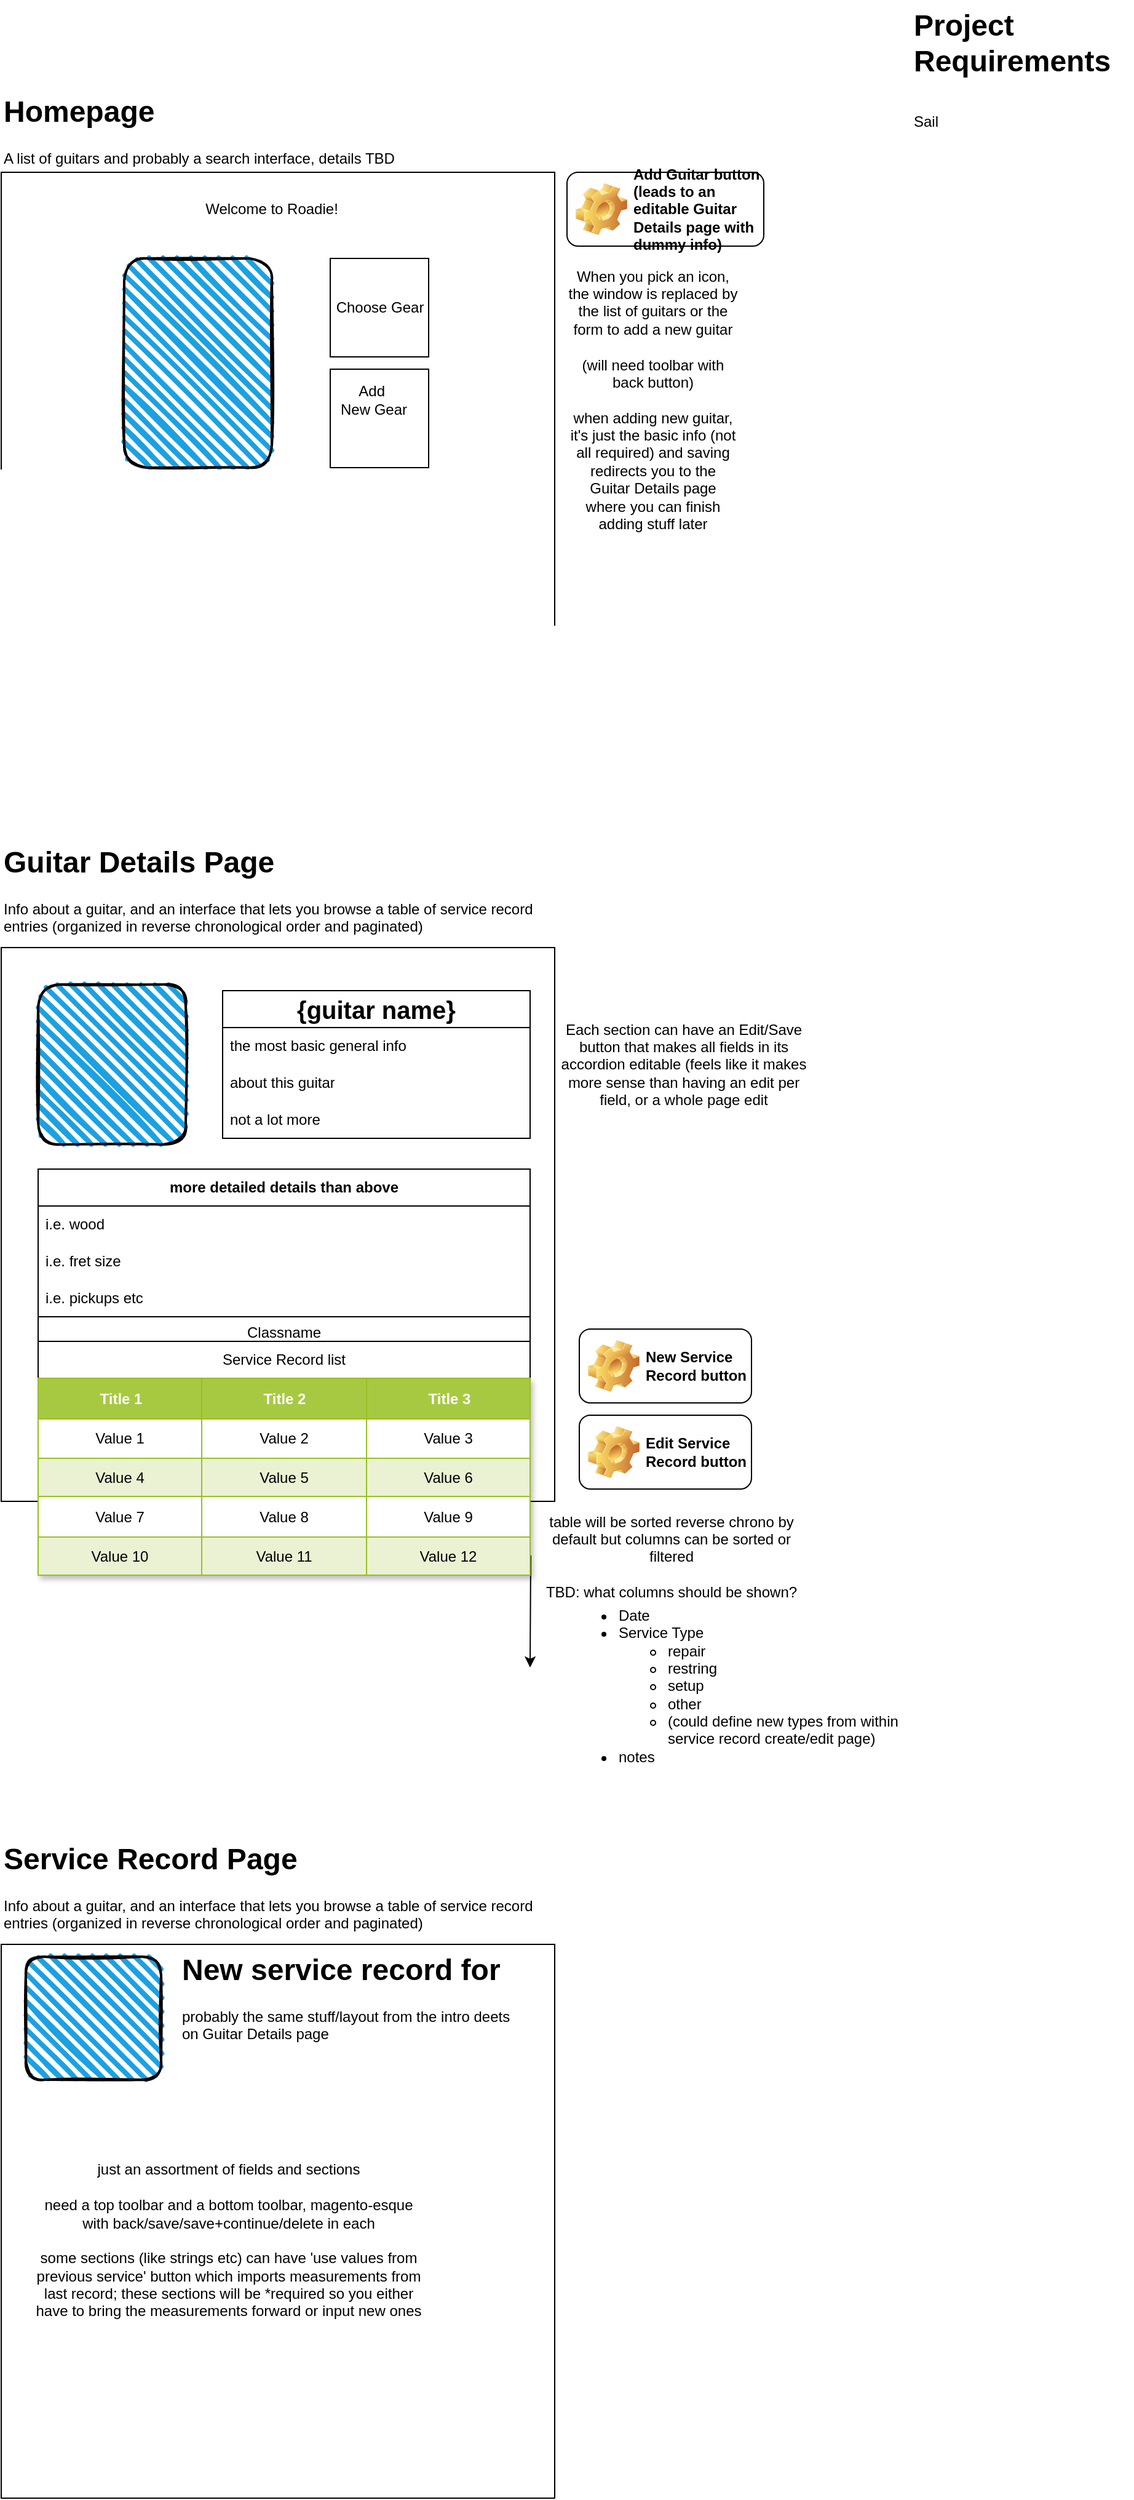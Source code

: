 <mxfile version="24.7.6">
  <diagram name="Page-1" id="5f0bae14-7c28-e335-631c-24af17079c00">
    <mxGraphModel dx="1194" dy="731" grid="1" gridSize="10" guides="1" tooltips="1" connect="1" arrows="1" fold="1" page="1" pageScale="1" pageWidth="1100" pageHeight="850" background="none" math="0" shadow="0">
      <root>
        <mxCell id="0" />
        <mxCell id="1" parent="0" />
        <mxCell id="gQ4Etl3tVQtRYQXz0Avo-1" value="" style="whiteSpace=wrap;html=1;aspect=fixed;" parent="1" vertex="1">
          <mxGeometry x="110" y="160" width="450" height="450" as="geometry" />
        </mxCell>
        <mxCell id="u3JKEnPX9Y0W6q0teMN9-4" value="" style="whiteSpace=wrap;html=1;aspect=fixed;" vertex="1" parent="1">
          <mxGeometry x="377.5" y="230" width="80" height="80" as="geometry" />
        </mxCell>
        <mxCell id="gQ4Etl3tVQtRYQXz0Avo-4" value="&lt;h1 style=&quot;margin-top: 0px;&quot;&gt;Homepage&lt;/h1&gt;&lt;p&gt;A list of guitars and probably a search interface, details TBD&lt;/p&gt;" style="text;html=1;whiteSpace=wrap;overflow=hidden;rounded=0;" parent="1" vertex="1">
          <mxGeometry x="110" y="90" width="450" height="120" as="geometry" />
        </mxCell>
        <mxCell id="gQ4Etl3tVQtRYQXz0Avo-5" value="" style="whiteSpace=wrap;html=1;aspect=fixed;" parent="1" vertex="1">
          <mxGeometry x="110" y="790" width="450" height="450" as="geometry" />
        </mxCell>
        <mxCell id="gQ4Etl3tVQtRYQXz0Avo-6" value="&lt;h1 style=&quot;margin-top: 0px;&quot;&gt;Guitar Details Page&lt;/h1&gt;&lt;p&gt;Info about a guitar, and an interface that lets you browse a table of service record entries (organized in reverse chronological order and paginated)&lt;/p&gt;" style="text;html=1;whiteSpace=wrap;overflow=hidden;rounded=0;" parent="1" vertex="1">
          <mxGeometry x="110" y="700" width="450" height="90" as="geometry" />
        </mxCell>
        <mxCell id="gQ4Etl3tVQtRYQXz0Avo-7" value="" style="rounded=1;whiteSpace=wrap;html=1;strokeWidth=2;fillWeight=4;hachureGap=8;hachureAngle=45;fillColor=#1ba1e2;sketch=1;" parent="1" vertex="1">
          <mxGeometry x="140" y="820" width="120" height="130" as="geometry" />
        </mxCell>
        <mxCell id="gQ4Etl3tVQtRYQXz0Avo-8" value="&lt;b&gt;&lt;font style=&quot;font-size: 20px;&quot;&gt;{guitar name}&lt;/font&gt;&lt;/b&gt;" style="swimlane;fontStyle=0;childLayout=stackLayout;horizontal=1;startSize=30;horizontalStack=0;resizeParent=1;resizeParentMax=0;resizeLast=0;collapsible=1;marginBottom=0;whiteSpace=wrap;html=1;" parent="1" vertex="1">
          <mxGeometry x="290" y="825" width="250" height="120" as="geometry" />
        </mxCell>
        <mxCell id="gQ4Etl3tVQtRYQXz0Avo-9" value="the most basic general info" style="text;strokeColor=none;fillColor=none;align=left;verticalAlign=middle;spacingLeft=4;spacingRight=4;overflow=hidden;points=[[0,0.5],[1,0.5]];portConstraint=eastwest;rotatable=0;whiteSpace=wrap;html=1;" parent="gQ4Etl3tVQtRYQXz0Avo-8" vertex="1">
          <mxGeometry y="30" width="250" height="30" as="geometry" />
        </mxCell>
        <mxCell id="gQ4Etl3tVQtRYQXz0Avo-10" value="about this guitar" style="text;strokeColor=none;fillColor=none;align=left;verticalAlign=middle;spacingLeft=4;spacingRight=4;overflow=hidden;points=[[0,0.5],[1,0.5]];portConstraint=eastwest;rotatable=0;whiteSpace=wrap;html=1;" parent="gQ4Etl3tVQtRYQXz0Avo-8" vertex="1">
          <mxGeometry y="60" width="250" height="30" as="geometry" />
        </mxCell>
        <mxCell id="gQ4Etl3tVQtRYQXz0Avo-11" value="not a lot more" style="text;strokeColor=none;fillColor=none;align=left;verticalAlign=middle;spacingLeft=4;spacingRight=4;overflow=hidden;points=[[0,0.5],[1,0.5]];portConstraint=eastwest;rotatable=0;whiteSpace=wrap;html=1;" parent="gQ4Etl3tVQtRYQXz0Avo-8" vertex="1">
          <mxGeometry y="90" width="250" height="30" as="geometry" />
        </mxCell>
        <mxCell id="gQ4Etl3tVQtRYQXz0Avo-20" value="" style="edgeStyle=orthogonalEdgeStyle;rounded=0;orthogonalLoop=1;jettySize=auto;html=1;" parent="1" source="gQ4Etl3tVQtRYQXz0Avo-12" edge="1">
          <mxGeometry relative="1" as="geometry">
            <mxPoint x="540" y="1375" as="targetPoint" />
          </mxGeometry>
        </mxCell>
        <mxCell id="gQ4Etl3tVQtRYQXz0Avo-12" value="&lt;b&gt;more detailed details than above&lt;/b&gt;" style="swimlane;fontStyle=0;childLayout=stackLayout;horizontal=1;startSize=30;horizontalStack=0;resizeParent=1;resizeParentMax=0;resizeLast=0;collapsible=1;marginBottom=0;whiteSpace=wrap;html=1;" parent="1" vertex="1">
          <mxGeometry x="140" y="970" width="400" height="224" as="geometry" />
        </mxCell>
        <mxCell id="gQ4Etl3tVQtRYQXz0Avo-13" value="i.e. wood&amp;nbsp;" style="text;strokeColor=none;fillColor=none;align=left;verticalAlign=middle;spacingLeft=4;spacingRight=4;overflow=hidden;points=[[0,0.5],[1,0.5]];portConstraint=eastwest;rotatable=0;whiteSpace=wrap;html=1;" parent="gQ4Etl3tVQtRYQXz0Avo-12" vertex="1">
          <mxGeometry y="30" width="400" height="30" as="geometry" />
        </mxCell>
        <mxCell id="gQ4Etl3tVQtRYQXz0Avo-14" value="i.e. fret size" style="text;strokeColor=none;fillColor=none;align=left;verticalAlign=middle;spacingLeft=4;spacingRight=4;overflow=hidden;points=[[0,0.5],[1,0.5]];portConstraint=eastwest;rotatable=0;whiteSpace=wrap;html=1;" parent="gQ4Etl3tVQtRYQXz0Avo-12" vertex="1">
          <mxGeometry y="60" width="400" height="30" as="geometry" />
        </mxCell>
        <mxCell id="gQ4Etl3tVQtRYQXz0Avo-15" value="i.e. pickups etc" style="text;strokeColor=none;fillColor=none;align=left;verticalAlign=middle;spacingLeft=4;spacingRight=4;overflow=hidden;points=[[0,0.5],[1,0.5]];portConstraint=eastwest;rotatable=0;whiteSpace=wrap;html=1;" parent="gQ4Etl3tVQtRYQXz0Avo-12" vertex="1">
          <mxGeometry y="90" width="400" height="30" as="geometry" />
        </mxCell>
        <mxCell id="gQ4Etl3tVQtRYQXz0Avo-52" value="Classname" style="swimlane;fontStyle=0;childLayout=stackLayout;horizontal=1;startSize=26;fillColor=none;horizontalStack=0;resizeParent=1;resizeParentMax=0;resizeLast=0;collapsible=1;marginBottom=0;whiteSpace=wrap;html=1;" parent="gQ4Etl3tVQtRYQXz0Avo-12" vertex="1">
          <mxGeometry y="120" width="400" height="104" as="geometry" />
        </mxCell>
        <mxCell id="gQ4Etl3tVQtRYQXz0Avo-53" value="+ field: type" style="text;strokeColor=none;fillColor=none;align=left;verticalAlign=top;spacingLeft=4;spacingRight=4;overflow=hidden;rotatable=0;points=[[0,0.5],[1,0.5]];portConstraint=eastwest;whiteSpace=wrap;html=1;" parent="gQ4Etl3tVQtRYQXz0Avo-52" vertex="1">
          <mxGeometry y="26" width="400" height="26" as="geometry" />
        </mxCell>
        <mxCell id="gQ4Etl3tVQtRYQXz0Avo-54" value="+ field: type" style="text;strokeColor=none;fillColor=none;align=left;verticalAlign=top;spacingLeft=4;spacingRight=4;overflow=hidden;rotatable=0;points=[[0,0.5],[1,0.5]];portConstraint=eastwest;whiteSpace=wrap;html=1;" parent="gQ4Etl3tVQtRYQXz0Avo-52" vertex="1">
          <mxGeometry y="52" width="400" height="26" as="geometry" />
        </mxCell>
        <mxCell id="gQ4Etl3tVQtRYQXz0Avo-55" value="+ field: type" style="text;strokeColor=none;fillColor=none;align=left;verticalAlign=top;spacingLeft=4;spacingRight=4;overflow=hidden;rotatable=0;points=[[0,0.5],[1,0.5]];portConstraint=eastwest;whiteSpace=wrap;html=1;" parent="gQ4Etl3tVQtRYQXz0Avo-52" vertex="1">
          <mxGeometry y="78" width="400" height="26" as="geometry" />
        </mxCell>
        <mxCell id="gQ4Etl3tVQtRYQXz0Avo-16" value="Service Record list" style="swimlane;fontStyle=0;childLayout=stackLayout;horizontal=1;startSize=30;horizontalStack=0;resizeParent=1;resizeParentMax=0;resizeLast=0;collapsible=1;marginBottom=0;whiteSpace=wrap;html=1;" parent="1" vertex="1">
          <mxGeometry x="140" y="1110" width="400" height="190" as="geometry" />
        </mxCell>
        <mxCell id="gQ4Etl3tVQtRYQXz0Avo-21" value="Assets" style="childLayout=tableLayout;recursiveResize=0;strokeColor=#98bf21;fillColor=#A7C942;shadow=1;" parent="gQ4Etl3tVQtRYQXz0Avo-16" vertex="1">
          <mxGeometry y="30" width="400" height="160" as="geometry" />
        </mxCell>
        <mxCell id="gQ4Etl3tVQtRYQXz0Avo-22" style="shape=tableRow;horizontal=0;startSize=0;swimlaneHead=0;swimlaneBody=0;top=0;left=0;bottom=0;right=0;dropTarget=0;collapsible=0;recursiveResize=0;expand=0;fontStyle=0;strokeColor=inherit;fillColor=#ffffff;" parent="gQ4Etl3tVQtRYQXz0Avo-21" vertex="1">
          <mxGeometry width="400" height="33" as="geometry" />
        </mxCell>
        <mxCell id="gQ4Etl3tVQtRYQXz0Avo-23" value="Title 1" style="connectable=0;recursiveResize=0;strokeColor=inherit;fillColor=#A7C942;align=center;fontStyle=1;fontColor=#FFFFFF;html=1;" parent="gQ4Etl3tVQtRYQXz0Avo-22" vertex="1">
          <mxGeometry width="133" height="33" as="geometry">
            <mxRectangle width="133" height="33" as="alternateBounds" />
          </mxGeometry>
        </mxCell>
        <mxCell id="gQ4Etl3tVQtRYQXz0Avo-24" value="Title 2" style="connectable=0;recursiveResize=0;strokeColor=inherit;fillColor=#A7C942;align=center;fontStyle=1;fontColor=#FFFFFF;html=1;" parent="gQ4Etl3tVQtRYQXz0Avo-22" vertex="1">
          <mxGeometry x="133" width="134" height="33" as="geometry">
            <mxRectangle width="134" height="33" as="alternateBounds" />
          </mxGeometry>
        </mxCell>
        <mxCell id="gQ4Etl3tVQtRYQXz0Avo-25" value="Title 3" style="connectable=0;recursiveResize=0;strokeColor=inherit;fillColor=#A7C942;align=center;fontStyle=1;fontColor=#FFFFFF;html=1;" parent="gQ4Etl3tVQtRYQXz0Avo-22" vertex="1">
          <mxGeometry x="267" width="133" height="33" as="geometry">
            <mxRectangle width="133" height="33" as="alternateBounds" />
          </mxGeometry>
        </mxCell>
        <mxCell id="gQ4Etl3tVQtRYQXz0Avo-26" value="" style="shape=tableRow;horizontal=0;startSize=0;swimlaneHead=0;swimlaneBody=0;top=0;left=0;bottom=0;right=0;dropTarget=0;collapsible=0;recursiveResize=0;expand=0;fontStyle=0;strokeColor=inherit;fillColor=#ffffff;" parent="gQ4Etl3tVQtRYQXz0Avo-21" vertex="1">
          <mxGeometry y="33" width="400" height="32" as="geometry" />
        </mxCell>
        <mxCell id="gQ4Etl3tVQtRYQXz0Avo-27" value="Value 1" style="connectable=0;recursiveResize=0;strokeColor=inherit;fillColor=inherit;align=center;whiteSpace=wrap;html=1;" parent="gQ4Etl3tVQtRYQXz0Avo-26" vertex="1">
          <mxGeometry width="133" height="32" as="geometry">
            <mxRectangle width="133" height="32" as="alternateBounds" />
          </mxGeometry>
        </mxCell>
        <mxCell id="gQ4Etl3tVQtRYQXz0Avo-28" value="Value 2" style="connectable=0;recursiveResize=0;strokeColor=inherit;fillColor=inherit;align=center;whiteSpace=wrap;html=1;" parent="gQ4Etl3tVQtRYQXz0Avo-26" vertex="1">
          <mxGeometry x="133" width="134" height="32" as="geometry">
            <mxRectangle width="134" height="32" as="alternateBounds" />
          </mxGeometry>
        </mxCell>
        <mxCell id="gQ4Etl3tVQtRYQXz0Avo-29" value="Value 3" style="connectable=0;recursiveResize=0;strokeColor=inherit;fillColor=inherit;align=center;whiteSpace=wrap;html=1;" parent="gQ4Etl3tVQtRYQXz0Avo-26" vertex="1">
          <mxGeometry x="267" width="133" height="32" as="geometry">
            <mxRectangle width="133" height="32" as="alternateBounds" />
          </mxGeometry>
        </mxCell>
        <mxCell id="gQ4Etl3tVQtRYQXz0Avo-30" value="" style="shape=tableRow;horizontal=0;startSize=0;swimlaneHead=0;swimlaneBody=0;top=0;left=0;bottom=0;right=0;dropTarget=0;collapsible=0;recursiveResize=0;expand=0;fontStyle=1;strokeColor=inherit;fillColor=#EAF2D3;" parent="gQ4Etl3tVQtRYQXz0Avo-21" vertex="1">
          <mxGeometry y="65" width="400" height="31" as="geometry" />
        </mxCell>
        <mxCell id="gQ4Etl3tVQtRYQXz0Avo-31" value="Value 4" style="connectable=0;recursiveResize=0;strokeColor=inherit;fillColor=inherit;whiteSpace=wrap;html=1;" parent="gQ4Etl3tVQtRYQXz0Avo-30" vertex="1">
          <mxGeometry width="133" height="31" as="geometry">
            <mxRectangle width="133" height="31" as="alternateBounds" />
          </mxGeometry>
        </mxCell>
        <mxCell id="gQ4Etl3tVQtRYQXz0Avo-32" value="Value 5" style="connectable=0;recursiveResize=0;strokeColor=inherit;fillColor=inherit;whiteSpace=wrap;html=1;" parent="gQ4Etl3tVQtRYQXz0Avo-30" vertex="1">
          <mxGeometry x="133" width="134" height="31" as="geometry">
            <mxRectangle width="134" height="31" as="alternateBounds" />
          </mxGeometry>
        </mxCell>
        <mxCell id="gQ4Etl3tVQtRYQXz0Avo-33" value="Value 6" style="connectable=0;recursiveResize=0;strokeColor=inherit;fillColor=inherit;whiteSpace=wrap;html=1;" parent="gQ4Etl3tVQtRYQXz0Avo-30" vertex="1">
          <mxGeometry x="267" width="133" height="31" as="geometry">
            <mxRectangle width="133" height="31" as="alternateBounds" />
          </mxGeometry>
        </mxCell>
        <mxCell id="gQ4Etl3tVQtRYQXz0Avo-34" value="" style="shape=tableRow;horizontal=0;startSize=0;swimlaneHead=0;swimlaneBody=0;top=0;left=0;bottom=0;right=0;dropTarget=0;collapsible=0;recursiveResize=0;expand=0;fontStyle=0;strokeColor=inherit;fillColor=#ffffff;" parent="gQ4Etl3tVQtRYQXz0Avo-21" vertex="1">
          <mxGeometry y="96" width="400" height="33" as="geometry" />
        </mxCell>
        <mxCell id="gQ4Etl3tVQtRYQXz0Avo-35" value="Value 7" style="connectable=0;recursiveResize=0;strokeColor=inherit;fillColor=inherit;fontStyle=0;align=center;whiteSpace=wrap;html=1;" parent="gQ4Etl3tVQtRYQXz0Avo-34" vertex="1">
          <mxGeometry width="133" height="33" as="geometry">
            <mxRectangle width="133" height="33" as="alternateBounds" />
          </mxGeometry>
        </mxCell>
        <mxCell id="gQ4Etl3tVQtRYQXz0Avo-36" value="Value 8" style="connectable=0;recursiveResize=0;strokeColor=inherit;fillColor=inherit;fontStyle=0;align=center;whiteSpace=wrap;html=1;" parent="gQ4Etl3tVQtRYQXz0Avo-34" vertex="1">
          <mxGeometry x="133" width="134" height="33" as="geometry">
            <mxRectangle width="134" height="33" as="alternateBounds" />
          </mxGeometry>
        </mxCell>
        <mxCell id="gQ4Etl3tVQtRYQXz0Avo-37" value="Value 9" style="connectable=0;recursiveResize=0;strokeColor=inherit;fillColor=inherit;fontStyle=0;align=center;whiteSpace=wrap;html=1;" parent="gQ4Etl3tVQtRYQXz0Avo-34" vertex="1">
          <mxGeometry x="267" width="133" height="33" as="geometry">
            <mxRectangle width="133" height="33" as="alternateBounds" />
          </mxGeometry>
        </mxCell>
        <mxCell id="gQ4Etl3tVQtRYQXz0Avo-38" value="" style="shape=tableRow;horizontal=0;startSize=0;swimlaneHead=0;swimlaneBody=0;top=0;left=0;bottom=0;right=0;dropTarget=0;collapsible=0;recursiveResize=0;expand=0;fontStyle=1;strokeColor=inherit;fillColor=#EAF2D3;" parent="gQ4Etl3tVQtRYQXz0Avo-21" vertex="1">
          <mxGeometry y="129" width="400" height="31" as="geometry" />
        </mxCell>
        <mxCell id="gQ4Etl3tVQtRYQXz0Avo-39" value="Value 10" style="connectable=0;recursiveResize=0;strokeColor=inherit;fillColor=inherit;whiteSpace=wrap;html=1;" parent="gQ4Etl3tVQtRYQXz0Avo-38" vertex="1">
          <mxGeometry width="133" height="31" as="geometry">
            <mxRectangle width="133" height="31" as="alternateBounds" />
          </mxGeometry>
        </mxCell>
        <mxCell id="gQ4Etl3tVQtRYQXz0Avo-40" value="Value 11" style="connectable=0;recursiveResize=0;strokeColor=inherit;fillColor=inherit;whiteSpace=wrap;html=1;" parent="gQ4Etl3tVQtRYQXz0Avo-38" vertex="1">
          <mxGeometry x="133" width="134" height="31" as="geometry">
            <mxRectangle width="134" height="31" as="alternateBounds" />
          </mxGeometry>
        </mxCell>
        <mxCell id="gQ4Etl3tVQtRYQXz0Avo-41" value="Value 12" style="connectable=0;recursiveResize=0;strokeColor=inherit;fillColor=inherit;whiteSpace=wrap;html=1;" parent="gQ4Etl3tVQtRYQXz0Avo-38" vertex="1">
          <mxGeometry x="267" width="133" height="31" as="geometry">
            <mxRectangle width="133" height="31" as="alternateBounds" />
          </mxGeometry>
        </mxCell>
        <mxCell id="gQ4Etl3tVQtRYQXz0Avo-42" value="Add Guitar button (leads to an editable Guitar Details page with dummy info)" style="label;whiteSpace=wrap;html=1;image=img/clipart/Gear_128x128.png" parent="1" vertex="1">
          <mxGeometry x="570" y="160" width="160" height="60" as="geometry" />
        </mxCell>
        <mxCell id="gQ4Etl3tVQtRYQXz0Avo-43" value="New Service Record button" style="label;whiteSpace=wrap;html=1;image=img/clipart/Gear_128x128.png" parent="1" vertex="1">
          <mxGeometry x="580" y="1100" width="140" height="60" as="geometry" />
        </mxCell>
        <mxCell id="gQ4Etl3tVQtRYQXz0Avo-44" value="Edit Service Record button" style="label;whiteSpace=wrap;html=1;image=img/clipart/Gear_128x128.png" parent="1" vertex="1">
          <mxGeometry x="580" y="1170" width="140" height="60" as="geometry" />
        </mxCell>
        <mxCell id="gQ4Etl3tVQtRYQXz0Avo-46" value="Each section can have an Edit/Save button that makes all fields in its accordion editable (feels like it makes more sense than having an edit per field, or a whole page edit&lt;span style=&quot;color: rgba(0, 0, 0, 0); font-family: monospace; font-size: 0px; text-align: start; text-wrap: nowrap;&quot;&gt;%3CmxGraphModel%3E%3Croot%3E%3CmxCell%20id%3D%220%22%2F%3E%3CmxCell%20id%3D%221%22%20parent%3D%220%22%2F%3E%3CmxCell%20id%3D%222%22%20value%3D%22New%20Service%20Record%20button%22%20style%3D%22label%3BwhiteSpace%3Dwrap%3Bhtml%3D1%3Bimage%3Dimg%2Fclipart%2FGear_128x128.png%22%20vertex%3D%221%22%20parent%3D%221%22%3E%3CmxGeometry%20x%3D%22580%22%20y%3D%221100%22%20width%3D%22140%22%20height%3D%2260%22%20as%3D%22geometry%22%2F%3E%3C%2FmxCell%3E%3C%2Froot%3E%3C%2FmxGraphModel%3E&lt;/span&gt;" style="text;html=1;align=center;verticalAlign=middle;whiteSpace=wrap;rounded=0;" parent="1" vertex="1">
          <mxGeometry x="560" y="870" width="210" height="30" as="geometry" />
        </mxCell>
        <mxCell id="gQ4Etl3tVQtRYQXz0Avo-47" value="table will be sorted reverse chrono by default but columns can be sorted or filtered&lt;div&gt;&lt;br&gt;&lt;/div&gt;&lt;div&gt;TBD: what columns should be shown?&lt;/div&gt;" style="text;html=1;align=center;verticalAlign=middle;whiteSpace=wrap;rounded=0;" parent="1" vertex="1">
          <mxGeometry x="550" y="1270" width="210" height="30" as="geometry" />
        </mxCell>
        <mxCell id="gQ4Etl3tVQtRYQXz0Avo-76" value="&lt;ul&gt;&lt;li&gt;Date&lt;/li&gt;&lt;li&gt;Service Type&lt;/li&gt;&lt;ul&gt;&lt;li&gt;&lt;span style=&quot;background-color: initial;&quot;&gt;repair&lt;/span&gt;&lt;/li&gt;&lt;li&gt;&lt;span style=&quot;background-color: initial;&quot;&gt;restring&lt;/span&gt;&lt;/li&gt;&lt;li&gt;&lt;span style=&quot;background-color: initial;&quot;&gt;setup&lt;/span&gt;&lt;/li&gt;&lt;li&gt;&lt;span style=&quot;background-color: initial;&quot;&gt;other&lt;/span&gt;&lt;/li&gt;&lt;li&gt;&lt;span style=&quot;background-color: initial;&quot;&gt;(could define new types from within service record create/edit page)&lt;/span&gt;&lt;/li&gt;&lt;/ul&gt;&lt;li&gt;notes&lt;/li&gt;&lt;/ul&gt;" style="text;strokeColor=none;fillColor=none;html=1;whiteSpace=wrap;verticalAlign=middle;overflow=hidden;" parent="1" vertex="1">
          <mxGeometry x="570" y="1300" width="300" height="180" as="geometry" />
        </mxCell>
        <mxCell id="gQ4Etl3tVQtRYQXz0Avo-77" value="&lt;h1 style=&quot;margin-top: 0px;&quot;&gt;&lt;span style=&quot;background-color: initial;&quot;&gt;Project Requirements&lt;/span&gt;&lt;/h1&gt;&lt;h1 style=&quot;margin-top: 0px;&quot;&gt;&lt;span style=&quot;font-size: 12px; font-weight: 400;&quot;&gt;Sail&lt;/span&gt;&lt;/h1&gt;&lt;div&gt;&lt;span style=&quot;font-size: 12px; font-weight: 400;&quot;&gt;Laravel&lt;/span&gt;&lt;/div&gt;&lt;div&gt;&lt;span style=&quot;font-size: 12px; font-weight: 400;&quot;&gt;Vue (npm install vue)&lt;/span&gt;&lt;/div&gt;&lt;div&gt;&lt;span style=&quot;font-size: 12px; font-weight: 400;&quot;&gt;Sanctum (auth)&lt;/span&gt;&lt;/div&gt;&lt;div&gt;&lt;span style=&quot;font-size: 12px; font-weight: 400;&quot;&gt;&lt;br&gt;&lt;/span&gt;&lt;/div&gt;" style="text;html=1;whiteSpace=wrap;overflow=hidden;rounded=0;" parent="1" vertex="1">
          <mxGeometry x="850" y="20" width="180" height="120" as="geometry" />
        </mxCell>
        <mxCell id="gQ4Etl3tVQtRYQXz0Avo-78" value="" style="whiteSpace=wrap;html=1;aspect=fixed;" parent="1" vertex="1">
          <mxGeometry x="110" y="1600" width="450" height="450" as="geometry" />
        </mxCell>
        <mxCell id="gQ4Etl3tVQtRYQXz0Avo-79" value="&lt;h1 style=&quot;margin-top: 0px;&quot;&gt;Service Record Page&lt;/h1&gt;&lt;p&gt;Info about a guitar, and an interface that lets you browse a table of service record entries (organized in reverse chronological order and paginated)&lt;/p&gt;" style="text;html=1;whiteSpace=wrap;overflow=hidden;rounded=0;" parent="1" vertex="1">
          <mxGeometry x="110" y="1510" width="450" height="90" as="geometry" />
        </mxCell>
        <mxCell id="gQ4Etl3tVQtRYQXz0Avo-80" value="just an assortment of fields and sections&lt;div&gt;&lt;br&gt;&lt;/div&gt;&lt;div&gt;need a top toolbar and a bottom toolbar, magento-esque&lt;/div&gt;&lt;div&gt;with back/save/save+continue/delete in each&lt;/div&gt;&lt;div&gt;&lt;br&gt;&lt;/div&gt;&lt;div&gt;some sections (like strings etc) can have &#39;use values from previous service&#39; button which imports measurements from last record; these sections will be *required so you either have to bring the measurements forward or input new ones&lt;/div&gt;&lt;div&gt;&lt;br&gt;&lt;/div&gt;&lt;div&gt;&lt;br&gt;&lt;/div&gt;" style="text;html=1;align=center;verticalAlign=middle;whiteSpace=wrap;rounded=0;" parent="1" vertex="1">
          <mxGeometry x="130" y="1760" width="330" height="190" as="geometry" />
        </mxCell>
        <mxCell id="gQ4Etl3tVQtRYQXz0Avo-83" value="&lt;h1 style=&quot;margin-top: 0px;&quot;&gt;New service record for&amp;nbsp;&lt;/h1&gt;&lt;p&gt;probably the same stuff/layout from the intro deets on Guitar Details page&lt;/p&gt;" style="text;html=1;whiteSpace=wrap;overflow=hidden;rounded=0;" parent="1" vertex="1">
          <mxGeometry x="255" y="1600" width="285" height="120" as="geometry" />
        </mxCell>
        <mxCell id="gQ4Etl3tVQtRYQXz0Avo-84" value="" style="rounded=1;whiteSpace=wrap;html=1;strokeWidth=2;fillWeight=4;hachureGap=8;hachureAngle=45;fillColor=#1ba1e2;sketch=1;" parent="1" vertex="1">
          <mxGeometry x="130" y="1610" width="110" height="100" as="geometry" />
        </mxCell>
        <mxCell id="u3JKEnPX9Y0W6q0teMN9-1" value="Welcome to Roadie!" style="text;html=1;align=center;verticalAlign=middle;whiteSpace=wrap;rounded=0;" vertex="1" parent="1">
          <mxGeometry x="140" y="175" width="380" height="30" as="geometry" />
        </mxCell>
        <mxCell id="u3JKEnPX9Y0W6q0teMN9-2" value="Choose Gear" style="text;html=1;align=center;verticalAlign=middle;whiteSpace=wrap;rounded=0;" vertex="1" parent="1">
          <mxGeometry x="372.5" y="255" width="90" height="30" as="geometry" />
        </mxCell>
        <mxCell id="u3JKEnPX9Y0W6q0teMN9-5" value="" style="whiteSpace=wrap;html=1;aspect=fixed;" vertex="1" parent="1">
          <mxGeometry x="377.5" y="320" width="80" height="80" as="geometry" />
        </mxCell>
        <mxCell id="u3JKEnPX9Y0W6q0teMN9-3" value="Add&amp;nbsp;&lt;div&gt;New Gear&lt;/div&gt;" style="text;html=1;align=center;verticalAlign=middle;whiteSpace=wrap;rounded=0;" vertex="1" parent="1">
          <mxGeometry x="367.5" y="330" width="90" height="30" as="geometry" />
        </mxCell>
        <mxCell id="u3JKEnPX9Y0W6q0teMN9-7" value="" style="rounded=1;whiteSpace=wrap;html=1;strokeWidth=2;fillWeight=4;hachureGap=8;hachureAngle=45;fillColor=#1ba1e2;sketch=1;" vertex="1" parent="1">
          <mxGeometry x="210" y="230" width="120" height="170" as="geometry" />
        </mxCell>
        <mxCell id="u3JKEnPX9Y0W6q0teMN9-8" value="When you pick an icon, the window is replaced by the list of guitars or the form to add a new guitar&lt;div&gt;&lt;br&gt;&lt;/div&gt;&lt;div&gt;(will need toolbar with back button)&lt;/div&gt;&lt;div&gt;&lt;br&gt;&lt;/div&gt;&lt;div&gt;when adding new guitar, it&#39;s just the basic info (not all required) and saving redirects you to the Guitar Details page where you can finish adding stuff later&lt;/div&gt;" style="text;html=1;align=center;verticalAlign=middle;whiteSpace=wrap;rounded=0;" vertex="1" parent="1">
          <mxGeometry x="570" y="330" width="140" height="30" as="geometry" />
        </mxCell>
      </root>
    </mxGraphModel>
  </diagram>
</mxfile>
